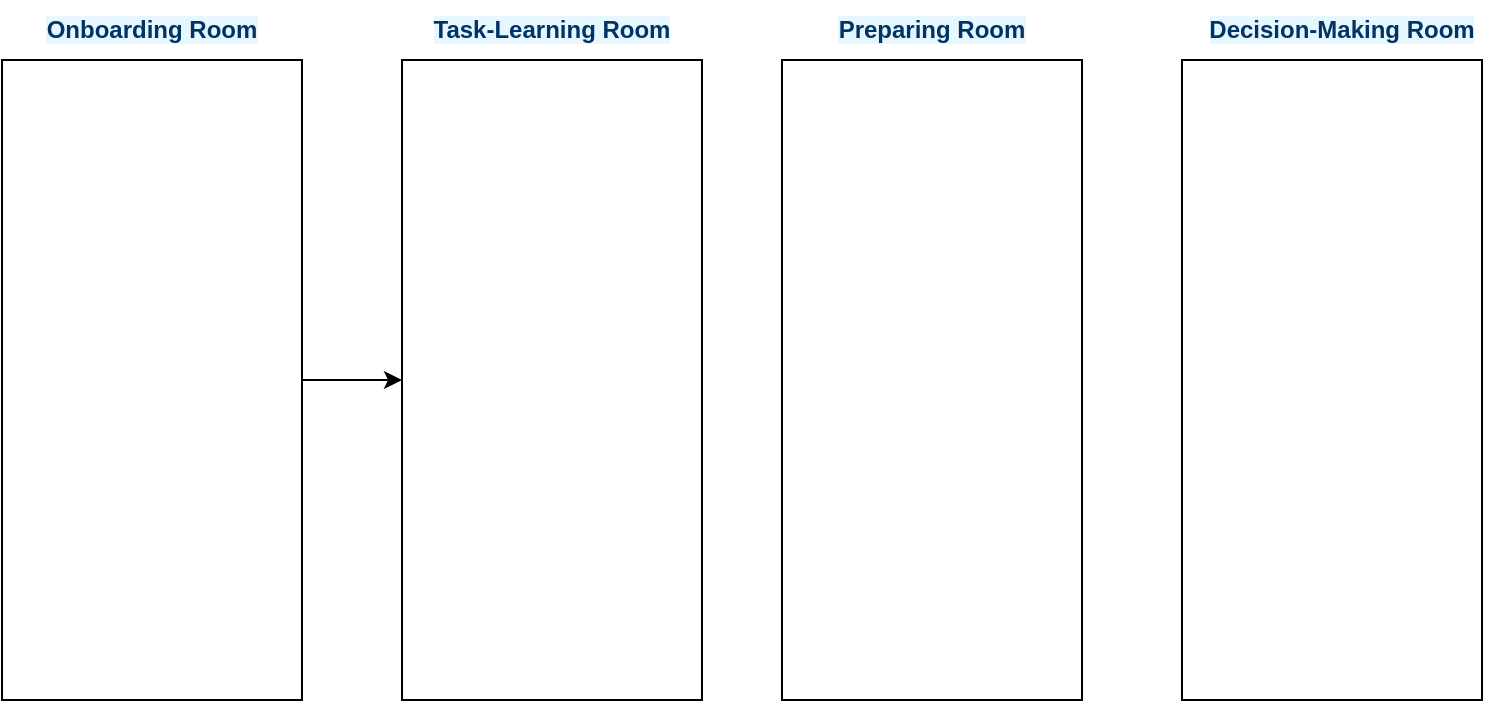 <mxfile version="26.3.0">
  <diagram name="Page-1" id="099fd60b-425b-db50-ffb0-6b813814b670">
    <mxGraphModel dx="513" dy="984" grid="1" gridSize="10" guides="1" tooltips="1" connect="1" arrows="1" fold="1" page="1" pageScale="1" pageWidth="850" pageHeight="1100" background="none" math="0" shadow="0">
      <root>
        <mxCell id="0" />
        <mxCell id="1" parent="0" />
        <mxCell id="DH8hbM5EvVcrCHiDLt3n-2" value="" style="rounded=0;whiteSpace=wrap;html=1;" vertex="1" parent="1">
          <mxGeometry x="200" y="150" width="150" height="320" as="geometry" />
        </mxCell>
        <mxCell id="DH8hbM5EvVcrCHiDLt3n-9" value="" style="rounded=0;whiteSpace=wrap;html=1;" vertex="1" parent="1">
          <mxGeometry x="590" y="150" width="150" height="320" as="geometry" />
        </mxCell>
        <mxCell id="DH8hbM5EvVcrCHiDLt3n-10" value="" style="edgeStyle=orthogonalEdgeStyle;rounded=0;orthogonalLoop=1;jettySize=auto;html=1;" edge="1" parent="1" source="DH8hbM5EvVcrCHiDLt3n-2" target="DH8hbM5EvVcrCHiDLt3n-8">
          <mxGeometry relative="1" as="geometry">
            <mxPoint x="450.0" y="310" as="targetPoint" />
            <mxPoint x="350" y="310" as="sourcePoint" />
          </mxGeometry>
        </mxCell>
        <mxCell id="DH8hbM5EvVcrCHiDLt3n-8" value="" style="rounded=0;whiteSpace=wrap;html=1;" vertex="1" parent="1">
          <mxGeometry x="400" y="150" width="150" height="320" as="geometry" />
        </mxCell>
        <mxCell id="DH8hbM5EvVcrCHiDLt3n-11" value="" style="rounded=0;whiteSpace=wrap;html=1;" vertex="1" parent="1">
          <mxGeometry x="790" y="150" width="150" height="320" as="geometry" />
        </mxCell>
        <mxCell id="DH8hbM5EvVcrCHiDLt3n-12" value="&lt;span style=&quot;color: rgb(0, 51, 102); font-family: Arial, sans-serif; font-weight: 700; background-color: rgb(230, 247, 255);&quot;&gt;Onboarding Room&lt;/span&gt;" style="text;html=1;align=center;verticalAlign=middle;whiteSpace=wrap;rounded=0;" vertex="1" parent="1">
          <mxGeometry x="210" y="120" width="130" height="30" as="geometry" />
        </mxCell>
        <mxCell id="DH8hbM5EvVcrCHiDLt3n-13" value="&lt;span style=&quot;color: rgb(0, 51, 102); font-family: Arial, sans-serif; font-weight: 700; background-color: rgb(230, 247, 255);&quot;&gt;Task-Learning Room&lt;/span&gt;" style="text;html=1;align=center;verticalAlign=middle;whiteSpace=wrap;rounded=0;" vertex="1" parent="1">
          <mxGeometry x="410" y="120" width="130" height="30" as="geometry" />
        </mxCell>
        <mxCell id="DH8hbM5EvVcrCHiDLt3n-14" value="&lt;span style=&quot;color: rgb(0, 51, 102); font-family: Arial, sans-serif; font-weight: 700; background-color: rgb(230, 247, 255);&quot;&gt;Preparing Room&lt;/span&gt;" style="text;html=1;align=center;verticalAlign=middle;whiteSpace=wrap;rounded=0;" vertex="1" parent="1">
          <mxGeometry x="600" y="120" width="130" height="30" as="geometry" />
        </mxCell>
        <mxCell id="DH8hbM5EvVcrCHiDLt3n-15" value="&lt;span style=&quot;color: rgb(0, 51, 102); font-family: Arial, sans-serif; font-weight: 700; background-color: rgb(230, 247, 255);&quot;&gt;Decision-Making Room&lt;/span&gt;" style="text;html=1;align=center;verticalAlign=middle;whiteSpace=wrap;rounded=0;" vertex="1" parent="1">
          <mxGeometry x="800" y="120" width="140" height="30" as="geometry" />
        </mxCell>
      </root>
    </mxGraphModel>
  </diagram>
</mxfile>
